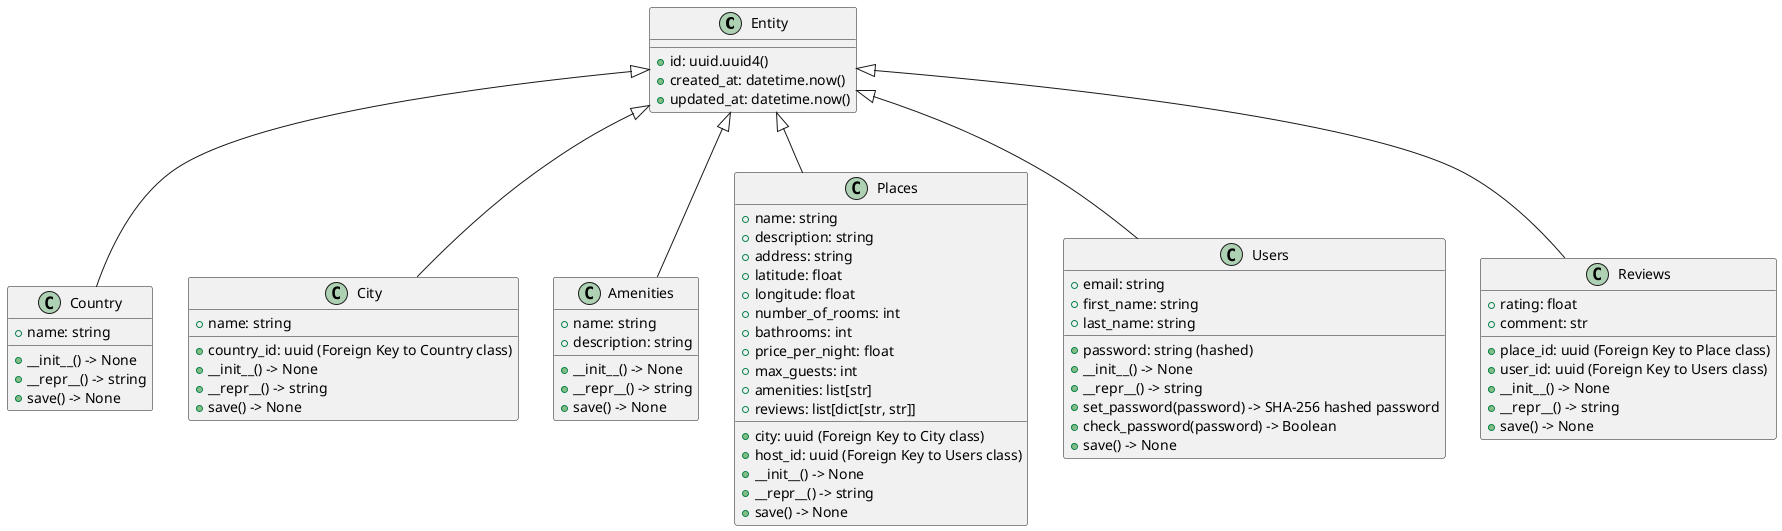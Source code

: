 @startuml

class Entity {
    +id: uuid.uuid4()
    +created_at: datetime.now()
    +updated_at: datetime.now()
}

class Country {
    +name: string
    +__init__() -> None
    +__repr__() -> string
    +save() -> None
}

class City {
    +country_id: uuid (Foreign Key to Country class)
    +name: string
    +__init__() -> None
    +__repr__() -> string
    +save() -> None
}

class Amenities {
    +name: string
    +description: string
    +__init__() -> None
    +__repr__() -> string
    +save() -> None
}

class Places {
    +name: string
    +description: string
    +address: string
    +city: uuid (Foreign Key to City class)
    +latitude: float
    +longitude: float
    +host_id: uuid (Foreign Key to Users class)
    +number_of_rooms: int
    +bathrooms: int
    +price_per_night: float
    +max_guests: int
    +amenities: list[str]
    +reviews: list[dict[str, str]]
    +__init__() -> None
    +__repr__() -> string
    +save() -> None
}

class Users {
    +email: string
    +password: string (hashed)
    +first_name: string
    +last_name: string
    +__init__() -> None
    +__repr__() -> string
    +set_password(password) -> SHA-256 hashed password
    +check_password(password) -> Boolean
    +save() -> None
}

class Reviews {
    +place_id: uuid (Foreign Key to Place class)
    +user_id: uuid (Foreign Key to Users class)
    +rating: float
    +comment: str
    +__init__() -> None
    +__repr__() -> string
    +save() -> None
}

Entity <|-- Country
Entity <|-- City
Entity <|-- Amenities
Entity <|-- Places
Entity <|-- Users
Entity <|-- Reviews

@enduml
